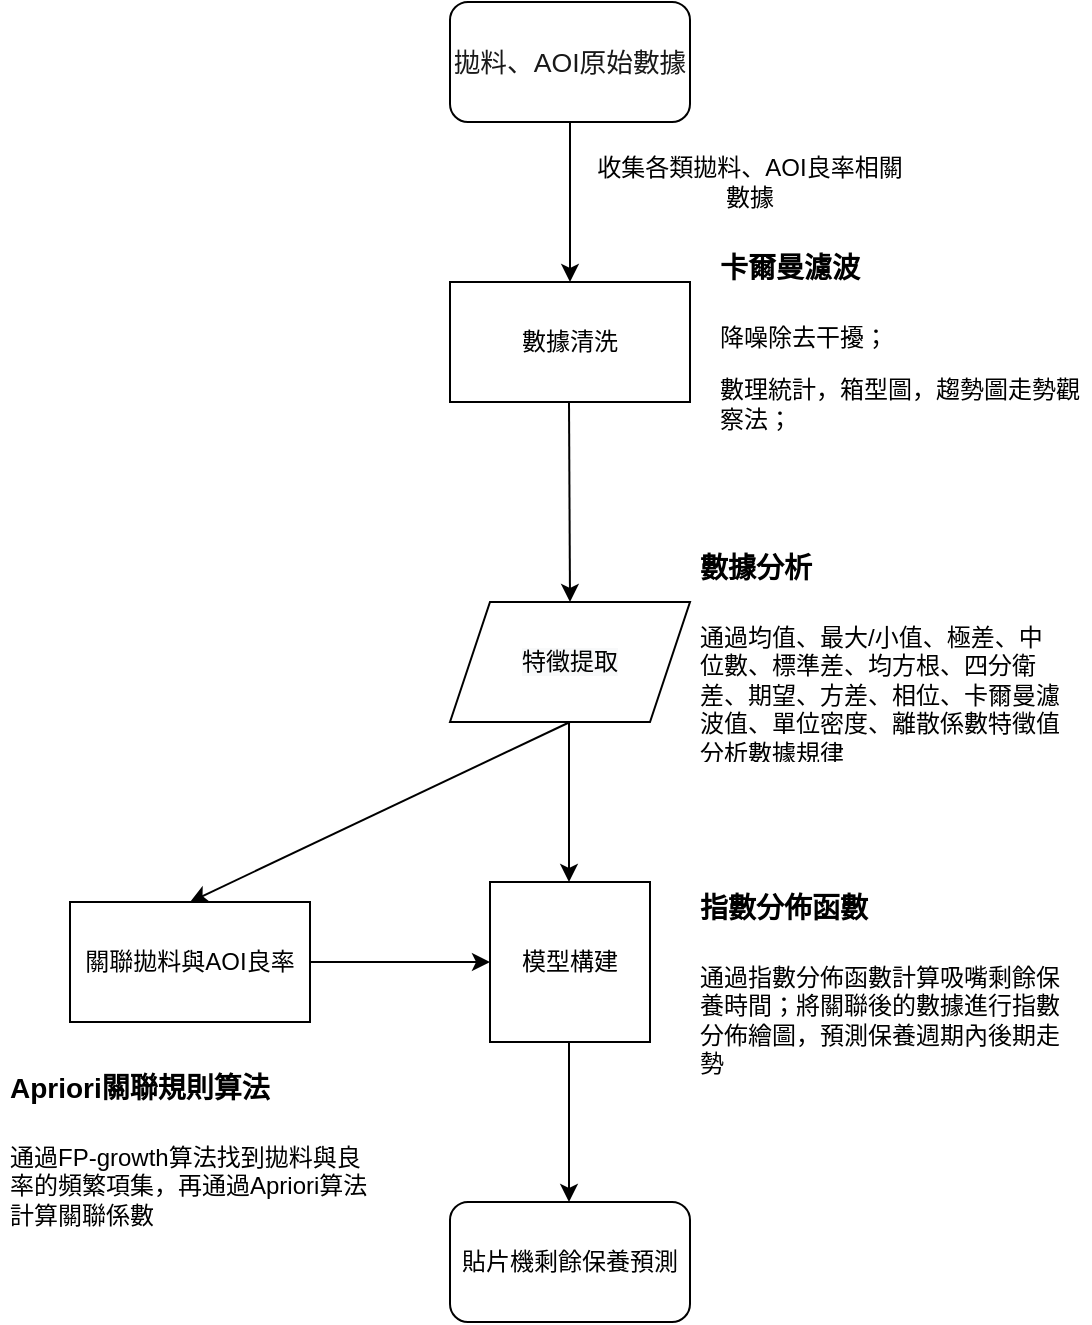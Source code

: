 <mxfile version="13.8.1" type="github">
  <diagram id="YVggR_SqwR1qEsMGm2nK" name="Page-1">
    <mxGraphModel dx="1229" dy="786" grid="1" gridSize="10" guides="1" tooltips="1" connect="1" arrows="1" fold="1" page="1" pageScale="1" pageWidth="827" pageHeight="1169" math="0" shadow="0">
      <root>
        <mxCell id="0" />
        <mxCell id="1" parent="0" />
        <mxCell id="NF-i37rxTWXbvh0fXEa0-4" value="" style="endArrow=classic;html=1;exitX=0.5;exitY=1;exitDx=0;exitDy=0;" edge="1" parent="1">
          <mxGeometry width="50" height="50" relative="1" as="geometry">
            <mxPoint x="340" y="150" as="sourcePoint" />
            <mxPoint x="340" y="230" as="targetPoint" />
          </mxGeometry>
        </mxCell>
        <mxCell id="NF-i37rxTWXbvh0fXEa0-5" value="&lt;span style=&quot;color: rgb(25 , 25 , 25) ; font-size: 13.333px&quot;&gt;拋料、AOI原始數據&lt;/span&gt;" style="rounded=1;whiteSpace=wrap;html=1;" vertex="1" parent="1">
          <mxGeometry x="280" y="90" width="120" height="60" as="geometry" />
        </mxCell>
        <mxCell id="NF-i37rxTWXbvh0fXEa0-6" value="數據清洗" style="rounded=0;whiteSpace=wrap;html=1;" vertex="1" parent="1">
          <mxGeometry x="280" y="230" width="120" height="60" as="geometry" />
        </mxCell>
        <mxCell id="NF-i37rxTWXbvh0fXEa0-7" value="&lt;h1&gt;&lt;font style=&quot;font-size: 14px&quot;&gt;卡爾曼濾波&lt;/font&gt;&lt;/h1&gt;&lt;p&gt;降噪除去干擾；&lt;/p&gt;&lt;p&gt;數理統計，箱型圖，趨勢圖走勢觀察法；&lt;br&gt;&lt;/p&gt;" style="text;html=1;strokeColor=none;fillColor=none;spacing=5;spacingTop=-20;whiteSpace=wrap;overflow=hidden;rounded=0;" vertex="1" parent="1">
          <mxGeometry x="410" y="200" width="190" height="120" as="geometry" />
        </mxCell>
        <mxCell id="NF-i37rxTWXbvh0fXEa0-8" value="收集各類拋料、AOI良率相關數據" style="text;html=1;strokeColor=none;fillColor=none;align=center;verticalAlign=middle;whiteSpace=wrap;rounded=0;" vertex="1" parent="1">
          <mxGeometry x="350" y="170" width="160" height="20" as="geometry" />
        </mxCell>
        <mxCell id="NF-i37rxTWXbvh0fXEa0-11" value="" style="endArrow=classic;html=1;exitX=0.5;exitY=1;exitDx=0;exitDy=0;entryX=0.5;entryY=0;entryDx=0;entryDy=0;" edge="1" parent="1" target="Jk7-eTZNPEbHa-RgvJYL-1">
          <mxGeometry width="50" height="50" relative="1" as="geometry">
            <mxPoint x="339.5" y="290" as="sourcePoint" />
            <mxPoint x="339.5" y="370" as="targetPoint" />
          </mxGeometry>
        </mxCell>
        <mxCell id="bCzsvnsTS2TMmKOJLa1n-2" value="" style="endArrow=classic;html=1;exitX=0.5;exitY=1;exitDx=0;exitDy=0;" edge="1" parent="1">
          <mxGeometry width="50" height="50" relative="1" as="geometry">
            <mxPoint x="339.5" y="450" as="sourcePoint" />
            <mxPoint x="339.5" y="530" as="targetPoint" />
          </mxGeometry>
        </mxCell>
        <mxCell id="bCzsvnsTS2TMmKOJLa1n-3" value="模型構建" style="whiteSpace=wrap;html=1;aspect=fixed;" vertex="1" parent="1">
          <mxGeometry x="300" y="530" width="80" height="80" as="geometry" />
        </mxCell>
        <mxCell id="bCzsvnsTS2TMmKOJLa1n-4" value="" style="endArrow=classic;html=1;exitX=0.5;exitY=1;exitDx=0;exitDy=0;" edge="1" parent="1">
          <mxGeometry width="50" height="50" relative="1" as="geometry">
            <mxPoint x="339.5" y="610" as="sourcePoint" />
            <mxPoint x="339.5" y="690" as="targetPoint" />
          </mxGeometry>
        </mxCell>
        <mxCell id="bCzsvnsTS2TMmKOJLa1n-5" value="貼片機剩餘保養預測" style="rounded=1;whiteSpace=wrap;html=1;" vertex="1" parent="1">
          <mxGeometry x="280" y="690" width="120" height="60" as="geometry" />
        </mxCell>
        <mxCell id="bCzsvnsTS2TMmKOJLa1n-6" value="&lt;h1&gt;&lt;font style=&quot;font-size: 14px&quot;&gt;數據分析&lt;/font&gt;&lt;/h1&gt;&lt;p&gt;通過均值、最大/小值、極差、中位數、標準差、均方根、四分衛差、期望、方差、相位、卡爾曼濾波值、單位密度、離散係數特徵值分析數據規律&lt;/p&gt;" style="text;html=1;strokeColor=none;fillColor=none;spacing=5;spacingTop=-20;whiteSpace=wrap;overflow=hidden;rounded=0;" vertex="1" parent="1">
          <mxGeometry x="400" y="350" width="190" height="120" as="geometry" />
        </mxCell>
        <mxCell id="bCzsvnsTS2TMmKOJLa1n-7" value="" style="endArrow=classic;html=1;" edge="1" parent="1">
          <mxGeometry width="50" height="50" relative="1" as="geometry">
            <mxPoint x="340" y="450" as="sourcePoint" />
            <mxPoint x="150" y="540" as="targetPoint" />
          </mxGeometry>
        </mxCell>
        <mxCell id="bCzsvnsTS2TMmKOJLa1n-8" value="關聯拋料與AOI良率" style="rounded=0;whiteSpace=wrap;html=1;" vertex="1" parent="1">
          <mxGeometry x="90" y="540" width="120" height="60" as="geometry" />
        </mxCell>
        <mxCell id="bCzsvnsTS2TMmKOJLa1n-9" value="" style="endArrow=classic;html=1;exitX=1;exitY=0.5;exitDx=0;exitDy=0;entryX=0;entryY=0.5;entryDx=0;entryDy=0;" edge="1" parent="1" source="bCzsvnsTS2TMmKOJLa1n-8" target="bCzsvnsTS2TMmKOJLa1n-3">
          <mxGeometry width="50" height="50" relative="1" as="geometry">
            <mxPoint x="250" y="560" as="sourcePoint" />
            <mxPoint x="250" y="640" as="targetPoint" />
          </mxGeometry>
        </mxCell>
        <mxCell id="bCzsvnsTS2TMmKOJLa1n-10" value="&lt;h1&gt;&lt;font style=&quot;font-size: 14px&quot;&gt;Apriori關聯規則算法&lt;/font&gt;&lt;/h1&gt;&lt;p&gt;通過FP-growth算法找到拋料與良率的頻繁項集，再通過Apriori算法計算關聯係數&lt;/p&gt;" style="text;html=1;strokeColor=none;fillColor=none;spacing=5;spacingTop=-20;whiteSpace=wrap;overflow=hidden;rounded=0;" vertex="1" parent="1">
          <mxGeometry x="55" y="610" width="190" height="120" as="geometry" />
        </mxCell>
        <mxCell id="bCzsvnsTS2TMmKOJLa1n-11" value="&lt;h1&gt;&lt;span style=&quot;font-size: 14px&quot;&gt;指數分佈函數&lt;/span&gt;&lt;/h1&gt;&lt;p&gt;通過指數分佈函數計算吸嘴剩餘保養時間；將關聯後的數據進行指數分佈繪圖，預測保養週期內後期走勢&lt;/p&gt;" style="text;html=1;strokeColor=none;fillColor=none;spacing=5;spacingTop=-20;whiteSpace=wrap;overflow=hidden;rounded=0;" vertex="1" parent="1">
          <mxGeometry x="400" y="520" width="190" height="120" as="geometry" />
        </mxCell>
        <mxCell id="Jk7-eTZNPEbHa-RgvJYL-1" value="&lt;meta charset=&quot;utf-8&quot;&gt;&lt;span style=&quot;color: rgb(0, 0, 0); font-family: helvetica; font-size: 12px; font-style: normal; font-weight: 400; letter-spacing: normal; text-align: center; text-indent: 0px; text-transform: none; word-spacing: 0px; background-color: rgb(248, 249, 250); display: inline; float: none;&quot;&gt;特徵提取&lt;/span&gt;" style="shape=parallelogram;perimeter=parallelogramPerimeter;whiteSpace=wrap;html=1;fixedSize=1;" vertex="1" parent="1">
          <mxGeometry x="280" y="390" width="120" height="60" as="geometry" />
        </mxCell>
      </root>
    </mxGraphModel>
  </diagram>
</mxfile>
